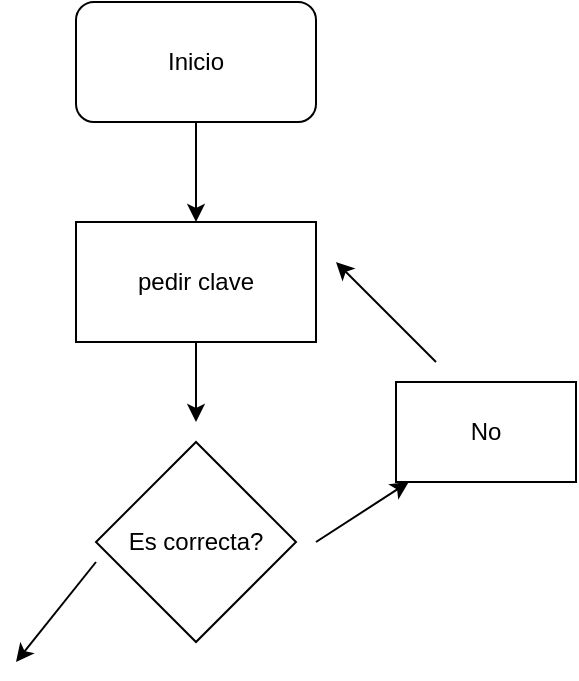 <mxfile version="21.6.6" type="github">
  <diagram name="Página-1" id="e9P6xT124fhODhYAZstE">
    <mxGraphModel dx="874" dy="478" grid="1" gridSize="10" guides="1" tooltips="1" connect="1" arrows="1" fold="1" page="1" pageScale="1" pageWidth="827" pageHeight="1169" math="0" shadow="0">
      <root>
        <mxCell id="0" />
        <mxCell id="1" parent="0" />
        <mxCell id="UIDOPBDUP9PAsxqYZ2E6-2" style="edgeStyle=orthogonalEdgeStyle;rounded=0;orthogonalLoop=1;jettySize=auto;html=1;exitX=0.5;exitY=1;exitDx=0;exitDy=0;" edge="1" parent="1" source="UIDOPBDUP9PAsxqYZ2E6-1">
          <mxGeometry relative="1" as="geometry">
            <mxPoint x="280" y="230" as="targetPoint" />
          </mxGeometry>
        </mxCell>
        <mxCell id="UIDOPBDUP9PAsxqYZ2E6-1" value="Inicio " style="rounded=1;whiteSpace=wrap;html=1;" vertex="1" parent="1">
          <mxGeometry x="220" y="120" width="120" height="60" as="geometry" />
        </mxCell>
        <mxCell id="UIDOPBDUP9PAsxqYZ2E6-5" style="edgeStyle=orthogonalEdgeStyle;rounded=0;orthogonalLoop=1;jettySize=auto;html=1;exitX=0.5;exitY=1;exitDx=0;exitDy=0;" edge="1" parent="1" source="UIDOPBDUP9PAsxqYZ2E6-3">
          <mxGeometry relative="1" as="geometry">
            <mxPoint x="280" y="330" as="targetPoint" />
          </mxGeometry>
        </mxCell>
        <mxCell id="UIDOPBDUP9PAsxqYZ2E6-3" value="pedir clave" style="rounded=0;whiteSpace=wrap;html=1;" vertex="1" parent="1">
          <mxGeometry x="220" y="230" width="120" height="60" as="geometry" />
        </mxCell>
        <mxCell id="UIDOPBDUP9PAsxqYZ2E6-4" value="Es correcta?" style="rhombus;whiteSpace=wrap;html=1;" vertex="1" parent="1">
          <mxGeometry x="230" y="340" width="100" height="100" as="geometry" />
        </mxCell>
        <mxCell id="UIDOPBDUP9PAsxqYZ2E6-7" value="" style="endArrow=classic;html=1;rounded=0;" edge="1" parent="1" target="UIDOPBDUP9PAsxqYZ2E6-8">
          <mxGeometry width="50" height="50" relative="1" as="geometry">
            <mxPoint x="340" y="390" as="sourcePoint" />
            <mxPoint x="390" y="360" as="targetPoint" />
            <Array as="points">
              <mxPoint x="340" y="390" />
            </Array>
          </mxGeometry>
        </mxCell>
        <mxCell id="UIDOPBDUP9PAsxqYZ2E6-8" value="No" style="rounded=0;whiteSpace=wrap;html=1;" vertex="1" parent="1">
          <mxGeometry x="380" y="310" width="90" height="50" as="geometry" />
        </mxCell>
        <mxCell id="UIDOPBDUP9PAsxqYZ2E6-9" value="" style="endArrow=classic;html=1;rounded=0;" edge="1" parent="1">
          <mxGeometry width="50" height="50" relative="1" as="geometry">
            <mxPoint x="400" y="300" as="sourcePoint" />
            <mxPoint x="350" y="250" as="targetPoint" />
          </mxGeometry>
        </mxCell>
        <mxCell id="UIDOPBDUP9PAsxqYZ2E6-10" value="" style="endArrow=classic;html=1;rounded=0;" edge="1" parent="1">
          <mxGeometry width="50" height="50" relative="1" as="geometry">
            <mxPoint x="230" y="400" as="sourcePoint" />
            <mxPoint x="190" y="450" as="targetPoint" />
          </mxGeometry>
        </mxCell>
      </root>
    </mxGraphModel>
  </diagram>
</mxfile>
